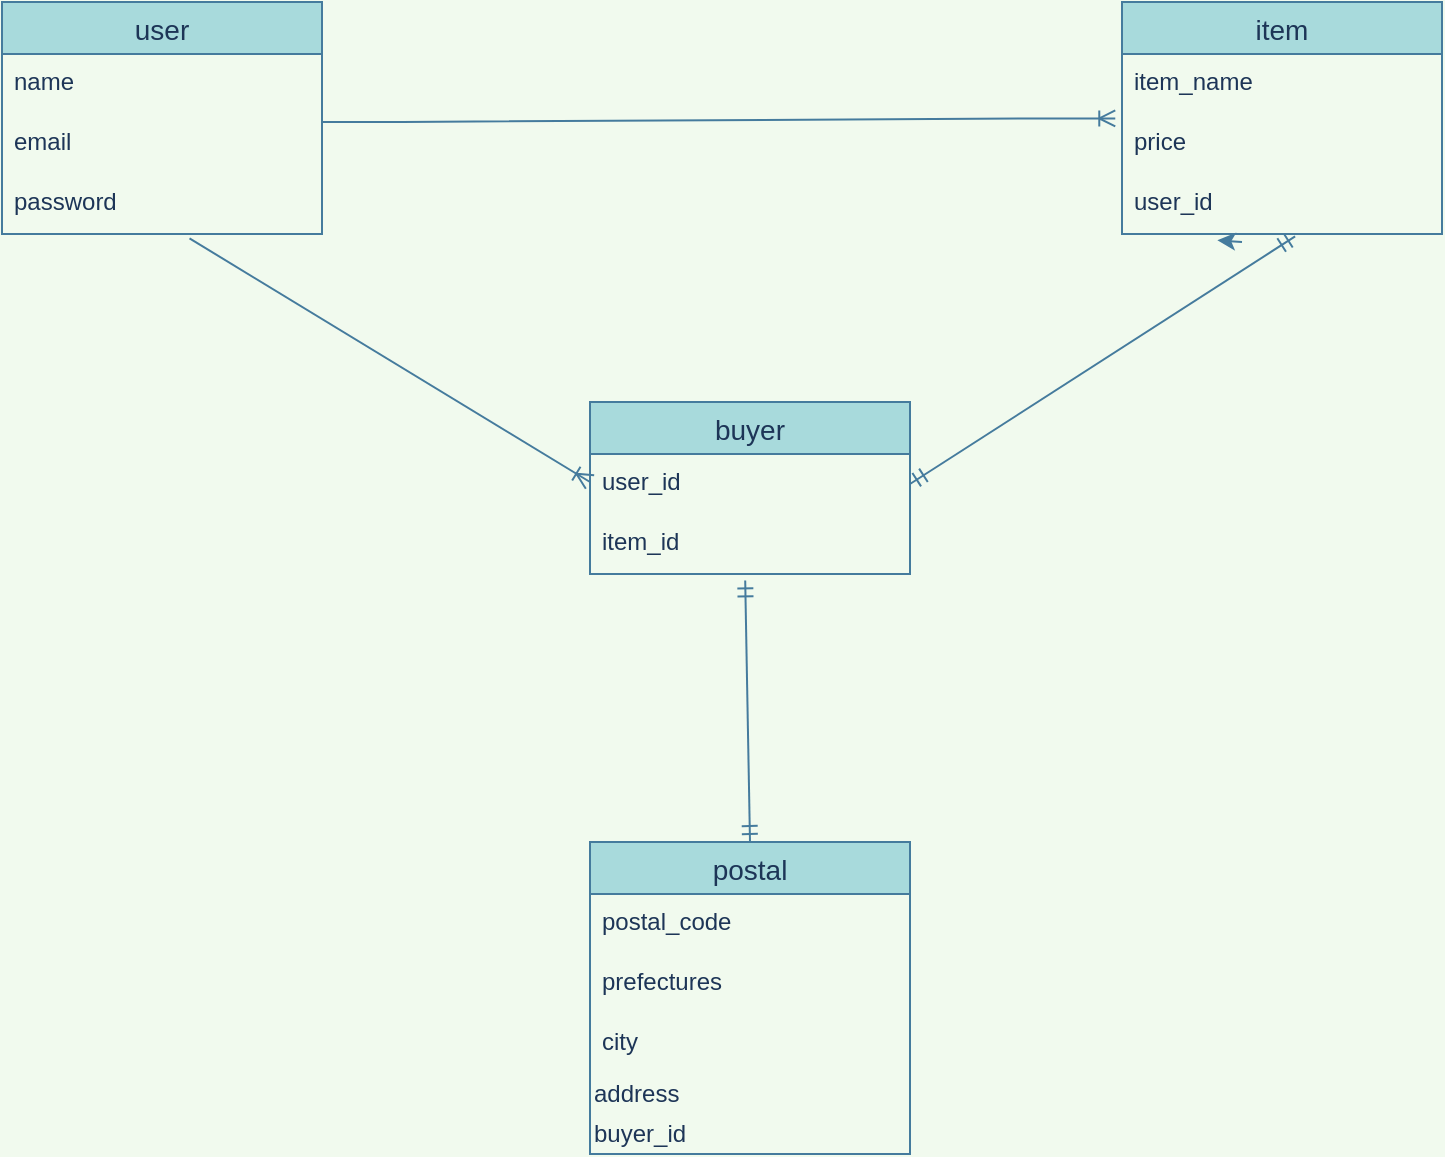 <mxfile version="13.6.5">
    <diagram id="fhgq6_-5C3NMoRfxNJPD" name="ページ1">
        <mxGraphModel dx="1592" dy="1075" grid="1" gridSize="10" guides="1" tooltips="1" connect="1" arrows="1" fold="1" page="1" pageScale="1" pageWidth="827" pageHeight="1169" background="#F1FAEE" math="0" shadow="0">
            <root>
                <mxCell id="0"/>
                <mxCell id="1" parent="0"/>
                <mxCell id="8Nghxi9OM8M8tElCRF8G-14" value="user" style="swimlane;fontStyle=0;childLayout=stackLayout;horizontal=1;startSize=26;horizontalStack=0;resizeParent=1;resizeParentMax=0;resizeLast=0;collapsible=1;marginBottom=0;align=center;fontSize=14;fillColor=#A8DADC;strokeColor=#457B9D;fontColor=#1D3557;" vertex="1" parent="1">
                    <mxGeometry x="40" y="360" width="160" height="116" as="geometry"/>
                </mxCell>
                <mxCell id="8Nghxi9OM8M8tElCRF8G-15" value="name" style="text;strokeColor=none;fillColor=none;spacingLeft=4;spacingRight=4;overflow=hidden;rotatable=0;points=[[0,0.5],[1,0.5]];portConstraint=eastwest;fontSize=12;fontColor=#1D3557;" vertex="1" parent="8Nghxi9OM8M8tElCRF8G-14">
                    <mxGeometry y="26" width="160" height="30" as="geometry"/>
                </mxCell>
                <mxCell id="8Nghxi9OM8M8tElCRF8G-16" value="email" style="text;strokeColor=none;fillColor=none;spacingLeft=4;spacingRight=4;overflow=hidden;rotatable=0;points=[[0,0.5],[1,0.5]];portConstraint=eastwest;fontSize=12;fontColor=#1D3557;" vertex="1" parent="8Nghxi9OM8M8tElCRF8G-14">
                    <mxGeometry y="56" width="160" height="30" as="geometry"/>
                </mxCell>
                <mxCell id="8Nghxi9OM8M8tElCRF8G-17" value="password" style="text;strokeColor=none;fillColor=none;spacingLeft=4;spacingRight=4;overflow=hidden;rotatable=0;points=[[0,0.5],[1,0.5]];portConstraint=eastwest;fontSize=12;fontColor=#1D3557;" vertex="1" parent="8Nghxi9OM8M8tElCRF8G-14">
                    <mxGeometry y="86" width="160" height="30" as="geometry"/>
                </mxCell>
                <mxCell id="8Nghxi9OM8M8tElCRF8G-37" value="" style="edgeStyle=entityRelationEdgeStyle;fontSize=12;html=1;endArrow=ERoneToMany;entryX=-0.021;entryY=0.073;entryDx=0;entryDy=0;entryPerimeter=0;labelBackgroundColor=#F1FAEE;strokeColor=#457B9D;fontColor=#1D3557;" edge="1" parent="1" target="8Nghxi9OM8M8tElCRF8G-33">
                    <mxGeometry width="100" height="100" relative="1" as="geometry">
                        <mxPoint x="200" y="420" as="sourcePoint"/>
                        <mxPoint x="300" y="320" as="targetPoint"/>
                    </mxGeometry>
                </mxCell>
                <mxCell id="8Nghxi9OM8M8tElCRF8G-42" value="" style="fontSize=12;html=1;endArrow=ERmandOne;startArrow=ERmandOne;exitX=1;exitY=0.5;exitDx=0;exitDy=0;entryX=0.541;entryY=1.04;entryDx=0;entryDy=0;entryPerimeter=0;labelBackgroundColor=#F1FAEE;strokeColor=#457B9D;fontColor=#1D3557;" edge="1" parent="1" source="8Nghxi9OM8M8tElCRF8G-40" target="8Nghxi9OM8M8tElCRF8G-34">
                    <mxGeometry width="100" height="100" relative="1" as="geometry">
                        <mxPoint x="570" y="590" as="sourcePoint"/>
                        <mxPoint x="670" y="490" as="targetPoint"/>
                    </mxGeometry>
                </mxCell>
                <mxCell id="8Nghxi9OM8M8tElCRF8G-49" style="edgeStyle=none;rounded=0;orthogonalLoop=1;jettySize=auto;html=1;exitX=0.75;exitY=0;exitDx=0;exitDy=0;entryX=0.673;entryY=-0.007;entryDx=0;entryDy=0;entryPerimeter=0;labelBackgroundColor=#F1FAEE;strokeColor=#457B9D;fontColor=#1D3557;" edge="1" parent="1">
                    <mxGeometry relative="1" as="geometry">
                        <mxPoint x="660" y="480" as="sourcePoint"/>
                        <mxPoint x="647.68" y="479.188" as="targetPoint"/>
                    </mxGeometry>
                </mxCell>
                <mxCell id="8Nghxi9OM8M8tElCRF8G-31" value="item" style="swimlane;fontStyle=0;childLayout=stackLayout;horizontal=1;startSize=26;horizontalStack=0;resizeParent=1;resizeParentMax=0;resizeLast=0;collapsible=1;marginBottom=0;align=center;fontSize=14;fillColor=#A8DADC;strokeColor=#457B9D;fontColor=#1D3557;" vertex="1" parent="1">
                    <mxGeometry x="600" y="360" width="160" height="116" as="geometry"/>
                </mxCell>
                <mxCell id="8Nghxi9OM8M8tElCRF8G-32" value="item_name" style="text;strokeColor=none;fillColor=none;spacingLeft=4;spacingRight=4;overflow=hidden;rotatable=0;points=[[0,0.5],[1,0.5]];portConstraint=eastwest;fontSize=12;fontColor=#1D3557;" vertex="1" parent="8Nghxi9OM8M8tElCRF8G-31">
                    <mxGeometry y="26" width="160" height="30" as="geometry"/>
                </mxCell>
                <mxCell id="8Nghxi9OM8M8tElCRF8G-33" value="price" style="text;strokeColor=none;fillColor=none;spacingLeft=4;spacingRight=4;overflow=hidden;rotatable=0;points=[[0,0.5],[1,0.5]];portConstraint=eastwest;fontSize=12;fontColor=#1D3557;" vertex="1" parent="8Nghxi9OM8M8tElCRF8G-31">
                    <mxGeometry y="56" width="160" height="30" as="geometry"/>
                </mxCell>
                <mxCell id="8Nghxi9OM8M8tElCRF8G-34" value="user_id" style="text;strokeColor=none;fillColor=none;spacingLeft=4;spacingRight=4;overflow=hidden;rotatable=0;points=[[0,0.5],[1,0.5]];portConstraint=eastwest;fontSize=12;fontColor=#1D3557;" vertex="1" parent="8Nghxi9OM8M8tElCRF8G-31">
                    <mxGeometry y="86" width="160" height="30" as="geometry"/>
                </mxCell>
                <mxCell id="8Nghxi9OM8M8tElCRF8G-38" value="buyer" style="swimlane;fontStyle=0;childLayout=stackLayout;horizontal=1;startSize=26;horizontalStack=0;resizeParent=1;resizeParentMax=0;resizeLast=0;collapsible=1;marginBottom=0;align=center;fontSize=14;fillColor=#A8DADC;strokeColor=#457B9D;fontColor=#1D3557;" vertex="1" parent="1">
                    <mxGeometry x="334" y="560" width="160" height="86" as="geometry"/>
                </mxCell>
                <mxCell id="8Nghxi9OM8M8tElCRF8G-40" value="user_id" style="text;strokeColor=none;fillColor=none;spacingLeft=4;spacingRight=4;overflow=hidden;rotatable=0;points=[[0,0.5],[1,0.5]];portConstraint=eastwest;fontSize=12;fontColor=#1D3557;" vertex="1" parent="8Nghxi9OM8M8tElCRF8G-38">
                    <mxGeometry y="26" width="160" height="30" as="geometry"/>
                </mxCell>
                <mxCell id="8Nghxi9OM8M8tElCRF8G-41" value="item_id" style="text;strokeColor=none;fillColor=none;spacingLeft=4;spacingRight=4;overflow=hidden;rotatable=0;points=[[0,0.5],[1,0.5]];portConstraint=eastwest;fontSize=12;fontColor=#1D3557;" vertex="1" parent="8Nghxi9OM8M8tElCRF8G-38">
                    <mxGeometry y="56" width="160" height="30" as="geometry"/>
                </mxCell>
                <mxCell id="8Nghxi9OM8M8tElCRF8G-51" value="postal" style="swimlane;fontStyle=0;childLayout=stackLayout;horizontal=1;startSize=26;horizontalStack=0;resizeParent=1;resizeParentMax=0;resizeLast=0;collapsible=1;marginBottom=0;align=center;fontSize=14;fillColor=#A8DADC;strokeColor=#457B9D;fontColor=#1D3557;" vertex="1" parent="1">
                    <mxGeometry x="334" y="780" width="160" height="156" as="geometry"/>
                </mxCell>
                <mxCell id="8Nghxi9OM8M8tElCRF8G-52" value="postal_code" style="text;strokeColor=none;fillColor=none;spacingLeft=4;spacingRight=4;overflow=hidden;rotatable=0;points=[[0,0.5],[1,0.5]];portConstraint=eastwest;fontSize=12;fontColor=#1D3557;" vertex="1" parent="8Nghxi9OM8M8tElCRF8G-51">
                    <mxGeometry y="26" width="160" height="30" as="geometry"/>
                </mxCell>
                <mxCell id="8Nghxi9OM8M8tElCRF8G-53" value="prefectures" style="text;strokeColor=none;fillColor=none;spacingLeft=4;spacingRight=4;overflow=hidden;rotatable=0;points=[[0,0.5],[1,0.5]];portConstraint=eastwest;fontSize=12;fontColor=#1D3557;" vertex="1" parent="8Nghxi9OM8M8tElCRF8G-51">
                    <mxGeometry y="56" width="160" height="30" as="geometry"/>
                </mxCell>
                <mxCell id="8Nghxi9OM8M8tElCRF8G-54" value="city" style="text;strokeColor=none;fillColor=none;spacingLeft=4;spacingRight=4;overflow=hidden;rotatable=0;points=[[0,0.5],[1,0.5]];portConstraint=eastwest;fontSize=12;fontColor=#1D3557;" vertex="1" parent="8Nghxi9OM8M8tElCRF8G-51">
                    <mxGeometry y="86" width="160" height="30" as="geometry"/>
                </mxCell>
                <mxCell id="8Nghxi9OM8M8tElCRF8G-56" value="address" style="text;html=1;resizable=0;autosize=1;align=left;verticalAlign=middle;points=[];fillColor=none;strokeColor=none;rounded=0;fontColor=#1D3557;" vertex="1" parent="8Nghxi9OM8M8tElCRF8G-51">
                    <mxGeometry y="116" width="160" height="20" as="geometry"/>
                </mxCell>
                <mxCell id="8Nghxi9OM8M8tElCRF8G-58" value="buyer_id" style="text;html=1;resizable=0;autosize=1;align=left;verticalAlign=middle;points=[];fillColor=none;strokeColor=none;rounded=0;fontColor=#1D3557;" vertex="1" parent="8Nghxi9OM8M8tElCRF8G-51">
                    <mxGeometry y="136" width="160" height="20" as="geometry"/>
                </mxCell>
                <mxCell id="8Nghxi9OM8M8tElCRF8G-59" value="" style="fontSize=12;html=1;endArrow=ERmandOne;startArrow=ERmandOne;entryX=0.485;entryY=1.107;entryDx=0;entryDy=0;entryPerimeter=0;exitX=0.5;exitY=0;exitDx=0;exitDy=0;labelBackgroundColor=#F1FAEE;strokeColor=#457B9D;fontColor=#1D3557;" edge="1" parent="1" source="8Nghxi9OM8M8tElCRF8G-51" target="8Nghxi9OM8M8tElCRF8G-41">
                    <mxGeometry width="100" height="100" relative="1" as="geometry">
                        <mxPoint x="394" y="770" as="sourcePoint"/>
                        <mxPoint x="494" y="670" as="targetPoint"/>
                    </mxGeometry>
                </mxCell>
                <mxCell id="8Nghxi9OM8M8tElCRF8G-61" value="" style="fontSize=12;html=1;endArrow=ERoneToMany;exitX=0.586;exitY=1.073;exitDx=0;exitDy=0;exitPerimeter=0;labelBackgroundColor=#F1FAEE;strokeColor=#457B9D;fontColor=#1D3557;" edge="1" parent="1" source="8Nghxi9OM8M8tElCRF8G-17">
                    <mxGeometry width="100" height="100" relative="1" as="geometry">
                        <mxPoint x="234" y="700" as="sourcePoint"/>
                        <mxPoint x="334" y="600" as="targetPoint"/>
                    </mxGeometry>
                </mxCell>
            </root>
        </mxGraphModel>
    </diagram>
</mxfile>
